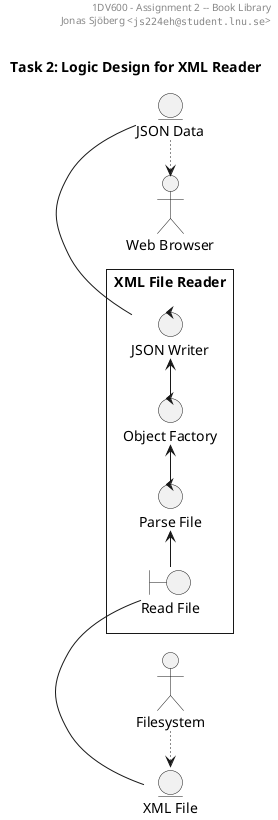 ' ~~~~~~~~~~~~~~~~~~~~~~~~~~~~~~~~~~~~~~~~~~~~~~~~~
' 1DV600 -- Software Technology
' Assignment 2: Analysis, Design and Implementation
' ~~~~~~~~~~~~~~~~~~~~~~~~~~~~~~~~~~~~~~~~~~~~~~~~~
' Created by Jonas Sjöberg (js224eh) on 2017-02-19.

@startuml
' debug flag creates a 'svek.dot' and 'svek.svg' file in ~/
' !pragma svek_trace on

skinparam {
    monochrome true
    backgroundColor transparent
    classBackgroundColor transparent
    style strictuml
}


header
1DV600 - Assignment 2 -- Book Library
Jonas Sjöberg <""js224eh@student.lnu.se"">
end header

title \nTask 2: Logic Design for XML Reader

left to right direction

actor fs as "Filesystem"
entity file as "XML File"
fs ~> file

rectangle "XML File Reader" {
    boundary read as "Read File"
    control parse as "Parse File"
    control factory as "Object Factory"
    control jsonwriter as "JSON Writer"
}

file - read
read -> parse
parse -> factory
factory -> jsonwriter

entity jsonfile as "JSON Data"
jsonwriter - jsonfile

actor browser as "Web Browser"
jsonfile ~> browser




@enduml
